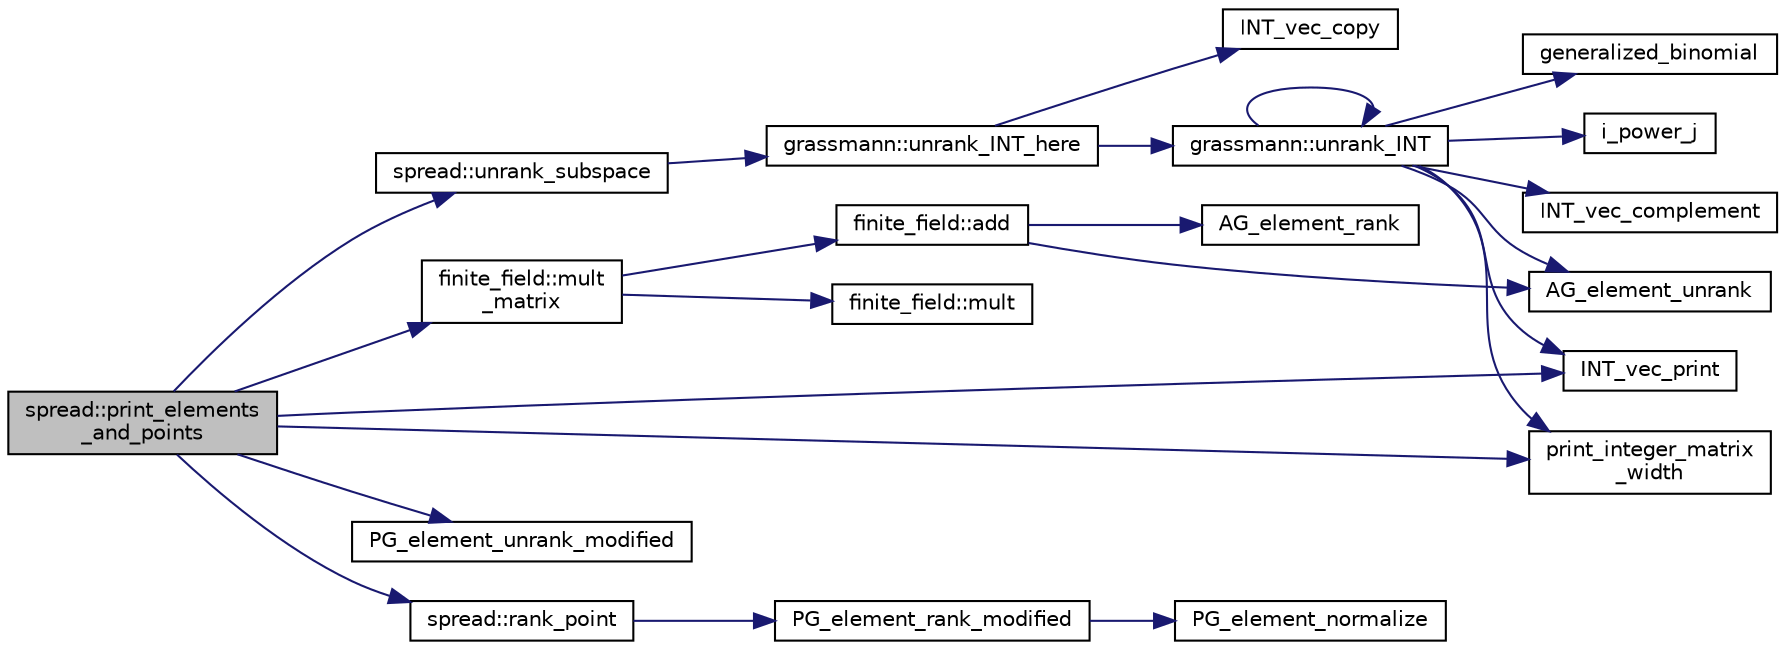 digraph "spread::print_elements_and_points"
{
  edge [fontname="Helvetica",fontsize="10",labelfontname="Helvetica",labelfontsize="10"];
  node [fontname="Helvetica",fontsize="10",shape=record];
  rankdir="LR";
  Node2159 [label="spread::print_elements\l_and_points",height=0.2,width=0.4,color="black", fillcolor="grey75", style="filled", fontcolor="black"];
  Node2159 -> Node2160 [color="midnightblue",fontsize="10",style="solid",fontname="Helvetica"];
  Node2160 [label="spread::unrank_subspace",height=0.2,width=0.4,color="black", fillcolor="white", style="filled",URL="$da/dc1/classspread.html#a9760bc59bc106c8ed23d5bd1cc771fb7"];
  Node2160 -> Node2161 [color="midnightblue",fontsize="10",style="solid",fontname="Helvetica"];
  Node2161 [label="grassmann::unrank_INT_here",height=0.2,width=0.4,color="black", fillcolor="white", style="filled",URL="$df/d02/classgrassmann.html#aa51bb30ed0feb7ad87d500b76e0b3cbe"];
  Node2161 -> Node2162 [color="midnightblue",fontsize="10",style="solid",fontname="Helvetica"];
  Node2162 [label="grassmann::unrank_INT",height=0.2,width=0.4,color="black", fillcolor="white", style="filled",URL="$df/d02/classgrassmann.html#a32079405b95a6da2ba1420567d762d64"];
  Node2162 -> Node2163 [color="midnightblue",fontsize="10",style="solid",fontname="Helvetica"];
  Node2163 [label="generalized_binomial",height=0.2,width=0.4,color="black", fillcolor="white", style="filled",URL="$d2/d7c/combinatorics_8_c.html#a24762dc22e45175d18ec1ec1d2556ae8"];
  Node2162 -> Node2164 [color="midnightblue",fontsize="10",style="solid",fontname="Helvetica"];
  Node2164 [label="i_power_j",height=0.2,width=0.4,color="black", fillcolor="white", style="filled",URL="$de/dc5/algebra__and__number__theory_8h.html#a39b321523e8957d701618bb5cac542b5"];
  Node2162 -> Node2165 [color="midnightblue",fontsize="10",style="solid",fontname="Helvetica"];
  Node2165 [label="AG_element_unrank",height=0.2,width=0.4,color="black", fillcolor="white", style="filled",URL="$d4/d67/geometry_8h.html#a4a33b86c87b2879b97cfa1327abe2885"];
  Node2162 -> Node2166 [color="midnightblue",fontsize="10",style="solid",fontname="Helvetica"];
  Node2166 [label="INT_vec_print",height=0.2,width=0.4,color="black", fillcolor="white", style="filled",URL="$df/dbf/sajeeb_8_c.html#a79a5901af0b47dd0d694109543c027fe"];
  Node2162 -> Node2162 [color="midnightblue",fontsize="10",style="solid",fontname="Helvetica"];
  Node2162 -> Node2167 [color="midnightblue",fontsize="10",style="solid",fontname="Helvetica"];
  Node2167 [label="INT_vec_complement",height=0.2,width=0.4,color="black", fillcolor="white", style="filled",URL="$d5/db4/io__and__os_8h.html#a2a0a724647575fcd3090c763985eb81a"];
  Node2162 -> Node2168 [color="midnightblue",fontsize="10",style="solid",fontname="Helvetica"];
  Node2168 [label="print_integer_matrix\l_width",height=0.2,width=0.4,color="black", fillcolor="white", style="filled",URL="$d5/db4/io__and__os_8h.html#aa78f3e73fc2179251bd15adbcc31573f"];
  Node2161 -> Node2169 [color="midnightblue",fontsize="10",style="solid",fontname="Helvetica"];
  Node2169 [label="INT_vec_copy",height=0.2,width=0.4,color="black", fillcolor="white", style="filled",URL="$df/dbf/sajeeb_8_c.html#ac2d875e27e009af6ec04d17254d11075"];
  Node2159 -> Node2170 [color="midnightblue",fontsize="10",style="solid",fontname="Helvetica"];
  Node2170 [label="PG_element_unrank_modified",height=0.2,width=0.4,color="black", fillcolor="white", style="filled",URL="$d4/d67/geometry_8h.html#a83ae9b605d496f6a90345303f6efae64"];
  Node2159 -> Node2171 [color="midnightblue",fontsize="10",style="solid",fontname="Helvetica"];
  Node2171 [label="finite_field::mult\l_matrix",height=0.2,width=0.4,color="black", fillcolor="white", style="filled",URL="$df/d5a/classfinite__field.html#a48517f15dfd7b21c37e0975855f1ada2"];
  Node2171 -> Node2172 [color="midnightblue",fontsize="10",style="solid",fontname="Helvetica"];
  Node2172 [label="finite_field::add",height=0.2,width=0.4,color="black", fillcolor="white", style="filled",URL="$df/d5a/classfinite__field.html#a8f12328a27500f3c7be0c849ebbc9d14"];
  Node2172 -> Node2165 [color="midnightblue",fontsize="10",style="solid",fontname="Helvetica"];
  Node2172 -> Node2173 [color="midnightblue",fontsize="10",style="solid",fontname="Helvetica"];
  Node2173 [label="AG_element_rank",height=0.2,width=0.4,color="black", fillcolor="white", style="filled",URL="$d4/d67/geometry_8h.html#ab2ac908d07dd8038fd996e26bdc75c17"];
  Node2171 -> Node2174 [color="midnightblue",fontsize="10",style="solid",fontname="Helvetica"];
  Node2174 [label="finite_field::mult",height=0.2,width=0.4,color="black", fillcolor="white", style="filled",URL="$df/d5a/classfinite__field.html#a24fb5917aa6d4d656fd855b7f44a13b0"];
  Node2159 -> Node2175 [color="midnightblue",fontsize="10",style="solid",fontname="Helvetica"];
  Node2175 [label="spread::rank_point",height=0.2,width=0.4,color="black", fillcolor="white", style="filled",URL="$da/dc1/classspread.html#adbaffd81d4f55c793ab638693c05e42b"];
  Node2175 -> Node2176 [color="midnightblue",fontsize="10",style="solid",fontname="Helvetica"];
  Node2176 [label="PG_element_rank_modified",height=0.2,width=0.4,color="black", fillcolor="white", style="filled",URL="$d4/d67/geometry_8h.html#a9cd1a8bf5b88a038e33862f6c2c3dd36"];
  Node2176 -> Node2177 [color="midnightblue",fontsize="10",style="solid",fontname="Helvetica"];
  Node2177 [label="PG_element_normalize",height=0.2,width=0.4,color="black", fillcolor="white", style="filled",URL="$df/de4/projective_8_c.html#a5a4c3c1158bad6bab0d786c616bd0996"];
  Node2159 -> Node2168 [color="midnightblue",fontsize="10",style="solid",fontname="Helvetica"];
  Node2159 -> Node2166 [color="midnightblue",fontsize="10",style="solid",fontname="Helvetica"];
}

